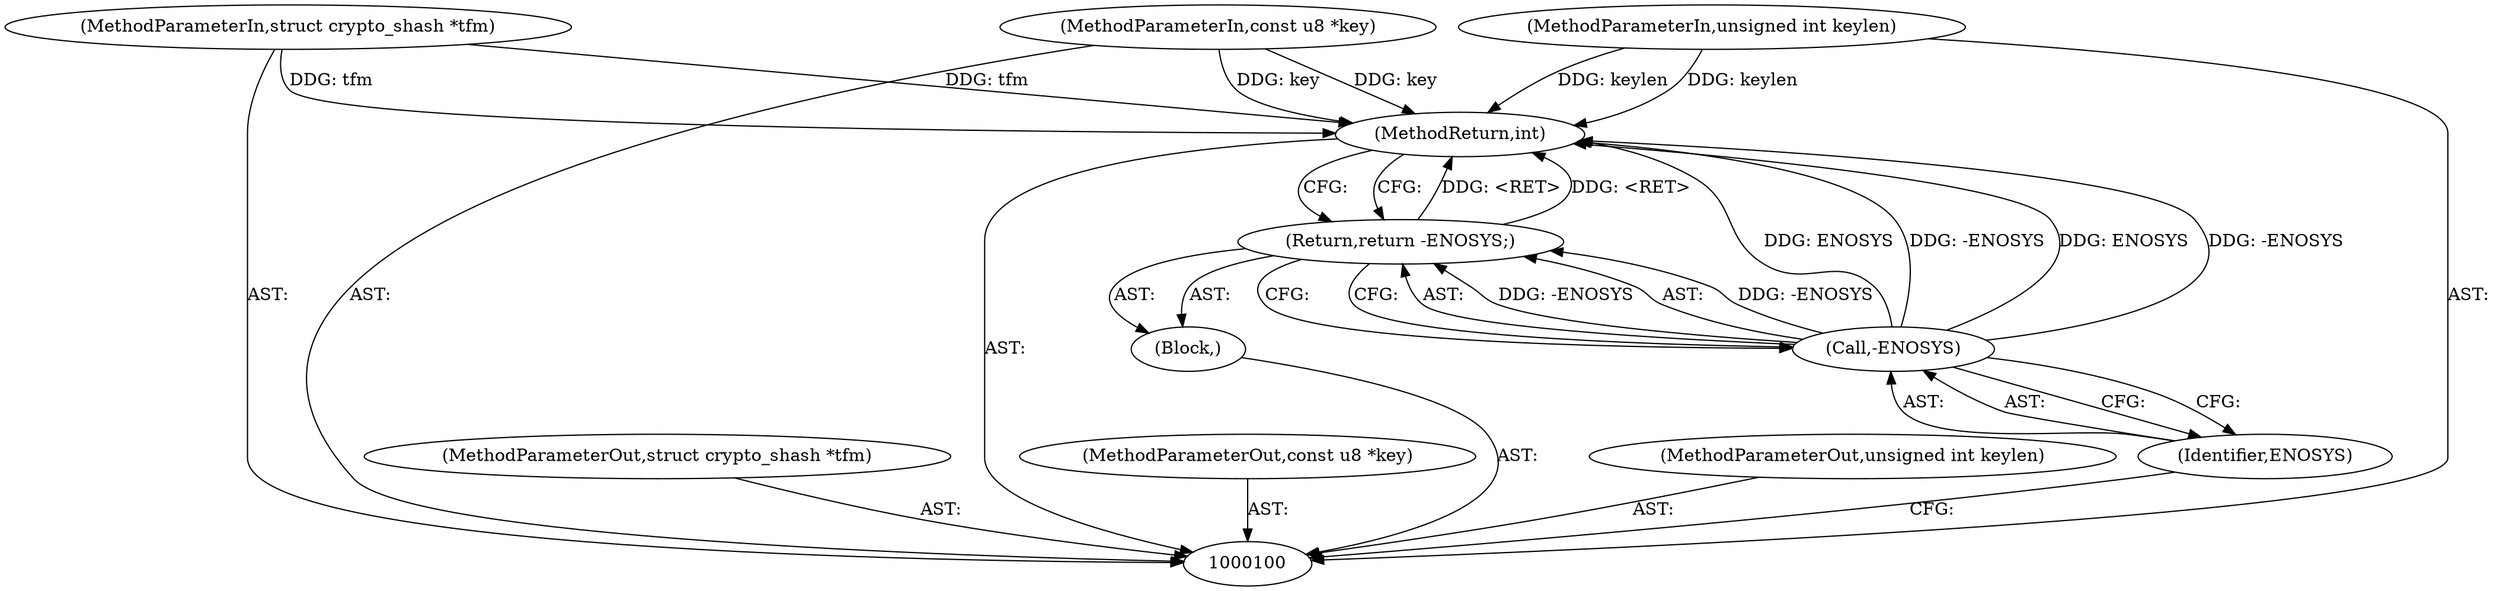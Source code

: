 digraph "0_linux_af3ff8045bbf3e32f1a448542e73abb4c8ceb6f1_0" {
"1000108" [label="(MethodReturn,int)"];
"1000101" [label="(MethodParameterIn,struct crypto_shash *tfm)"];
"1000120" [label="(MethodParameterOut,struct crypto_shash *tfm)"];
"1000102" [label="(MethodParameterIn,const u8 *key)"];
"1000121" [label="(MethodParameterOut,const u8 *key)"];
"1000103" [label="(MethodParameterIn,unsigned int keylen)"];
"1000122" [label="(MethodParameterOut,unsigned int keylen)"];
"1000104" [label="(Block,)"];
"1000107" [label="(Identifier,ENOSYS)"];
"1000105" [label="(Return,return -ENOSYS;)"];
"1000106" [label="(Call,-ENOSYS)"];
"1000108" -> "1000100"  [label="AST: "];
"1000108" -> "1000105"  [label="CFG: "];
"1000106" -> "1000108"  [label="DDG: ENOSYS"];
"1000106" -> "1000108"  [label="DDG: -ENOSYS"];
"1000103" -> "1000108"  [label="DDG: keylen"];
"1000102" -> "1000108"  [label="DDG: key"];
"1000101" -> "1000108"  [label="DDG: tfm"];
"1000105" -> "1000108"  [label="DDG: <RET>"];
"1000101" -> "1000100"  [label="AST: "];
"1000101" -> "1000108"  [label="DDG: tfm"];
"1000120" -> "1000100"  [label="AST: "];
"1000102" -> "1000100"  [label="AST: "];
"1000102" -> "1000108"  [label="DDG: key"];
"1000121" -> "1000100"  [label="AST: "];
"1000103" -> "1000100"  [label="AST: "];
"1000103" -> "1000108"  [label="DDG: keylen"];
"1000122" -> "1000100"  [label="AST: "];
"1000104" -> "1000100"  [label="AST: "];
"1000105" -> "1000104"  [label="AST: "];
"1000107" -> "1000106"  [label="AST: "];
"1000107" -> "1000100"  [label="CFG: "];
"1000106" -> "1000107"  [label="CFG: "];
"1000105" -> "1000104"  [label="AST: "];
"1000105" -> "1000106"  [label="CFG: "];
"1000106" -> "1000105"  [label="AST: "];
"1000108" -> "1000105"  [label="CFG: "];
"1000105" -> "1000108"  [label="DDG: <RET>"];
"1000106" -> "1000105"  [label="DDG: -ENOSYS"];
"1000106" -> "1000105"  [label="AST: "];
"1000106" -> "1000107"  [label="CFG: "];
"1000107" -> "1000106"  [label="AST: "];
"1000105" -> "1000106"  [label="CFG: "];
"1000106" -> "1000108"  [label="DDG: ENOSYS"];
"1000106" -> "1000108"  [label="DDG: -ENOSYS"];
"1000106" -> "1000105"  [label="DDG: -ENOSYS"];
}
